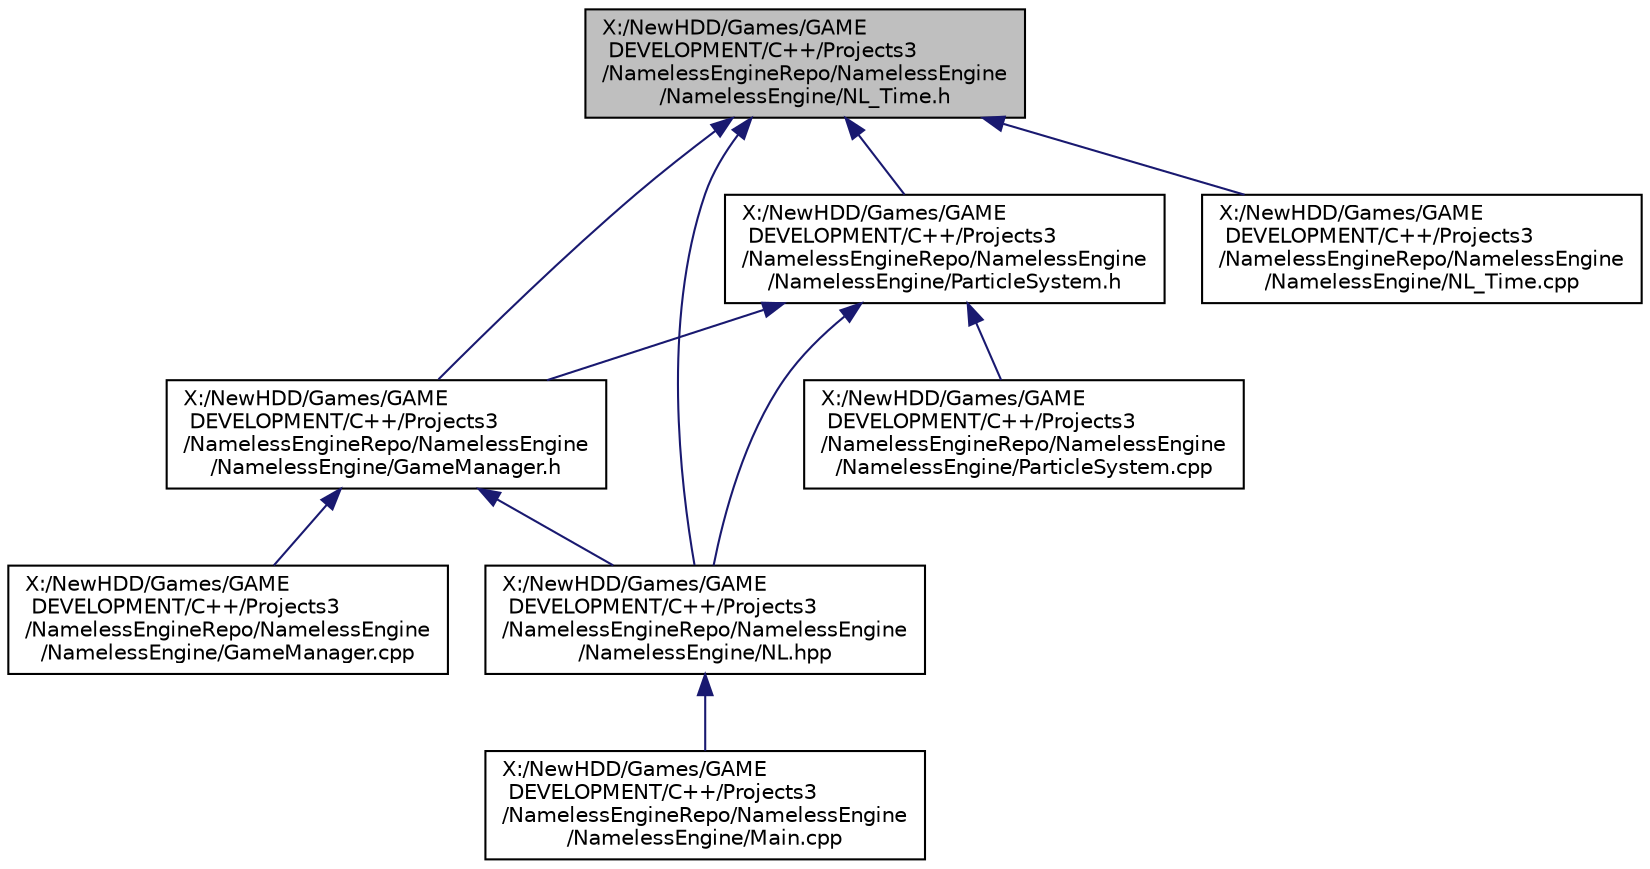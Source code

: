 digraph "X:/NewHDD/Games/GAME DEVELOPMENT/C++/Projects3/NamelessEngineRepo/NamelessEngine/NamelessEngine/NL_Time.h"
{
  edge [fontname="Helvetica",fontsize="10",labelfontname="Helvetica",labelfontsize="10"];
  node [fontname="Helvetica",fontsize="10",shape=record];
  Node3 [label="X:/NewHDD/Games/GAME\l DEVELOPMENT/C++/Projects3\l/NamelessEngineRepo/NamelessEngine\l/NamelessEngine/NL_Time.h",height=0.2,width=0.4,color="black", fillcolor="grey75", style="filled", fontcolor="black"];
  Node3 -> Node4 [dir="back",color="midnightblue",fontsize="10",style="solid",fontname="Helvetica"];
  Node4 [label="X:/NewHDD/Games/GAME\l DEVELOPMENT/C++/Projects3\l/NamelessEngineRepo/NamelessEngine\l/NamelessEngine/GameManager.h",height=0.2,width=0.4,color="black", fillcolor="white", style="filled",URL="$_game_manager_8h.html"];
  Node4 -> Node5 [dir="back",color="midnightblue",fontsize="10",style="solid",fontname="Helvetica"];
  Node5 [label="X:/NewHDD/Games/GAME\l DEVELOPMENT/C++/Projects3\l/NamelessEngineRepo/NamelessEngine\l/NamelessEngine/GameManager.cpp",height=0.2,width=0.4,color="black", fillcolor="white", style="filled",URL="$_game_manager_8cpp.html"];
  Node4 -> Node6 [dir="back",color="midnightblue",fontsize="10",style="solid",fontname="Helvetica"];
  Node6 [label="X:/NewHDD/Games/GAME\l DEVELOPMENT/C++/Projects3\l/NamelessEngineRepo/NamelessEngine\l/NamelessEngine/NL.hpp",height=0.2,width=0.4,color="black", fillcolor="white", style="filled",URL="$_n_l_8hpp.html"];
  Node6 -> Node7 [dir="back",color="midnightblue",fontsize="10",style="solid",fontname="Helvetica"];
  Node7 [label="X:/NewHDD/Games/GAME\l DEVELOPMENT/C++/Projects3\l/NamelessEngineRepo/NamelessEngine\l/NamelessEngine/Main.cpp",height=0.2,width=0.4,color="black", fillcolor="white", style="filled",URL="$_main_8cpp.html"];
  Node3 -> Node8 [dir="back",color="midnightblue",fontsize="10",style="solid",fontname="Helvetica"];
  Node8 [label="X:/NewHDD/Games/GAME\l DEVELOPMENT/C++/Projects3\l/NamelessEngineRepo/NamelessEngine\l/NamelessEngine/ParticleSystem.h",height=0.2,width=0.4,color="black", fillcolor="white", style="filled",URL="$_particle_system_8h.html"];
  Node8 -> Node4 [dir="back",color="midnightblue",fontsize="10",style="solid",fontname="Helvetica"];
  Node8 -> Node6 [dir="back",color="midnightblue",fontsize="10",style="solid",fontname="Helvetica"];
  Node8 -> Node9 [dir="back",color="midnightblue",fontsize="10",style="solid",fontname="Helvetica"];
  Node9 [label="X:/NewHDD/Games/GAME\l DEVELOPMENT/C++/Projects3\l/NamelessEngineRepo/NamelessEngine\l/NamelessEngine/ParticleSystem.cpp",height=0.2,width=0.4,color="black", fillcolor="white", style="filled",URL="$_particle_system_8cpp.html"];
  Node3 -> Node6 [dir="back",color="midnightblue",fontsize="10",style="solid",fontname="Helvetica"];
  Node3 -> Node10 [dir="back",color="midnightblue",fontsize="10",style="solid",fontname="Helvetica"];
  Node10 [label="X:/NewHDD/Games/GAME\l DEVELOPMENT/C++/Projects3\l/NamelessEngineRepo/NamelessEngine\l/NamelessEngine/NL_Time.cpp",height=0.2,width=0.4,color="black", fillcolor="white", style="filled",URL="$_n_l___time_8cpp.html"];
}
